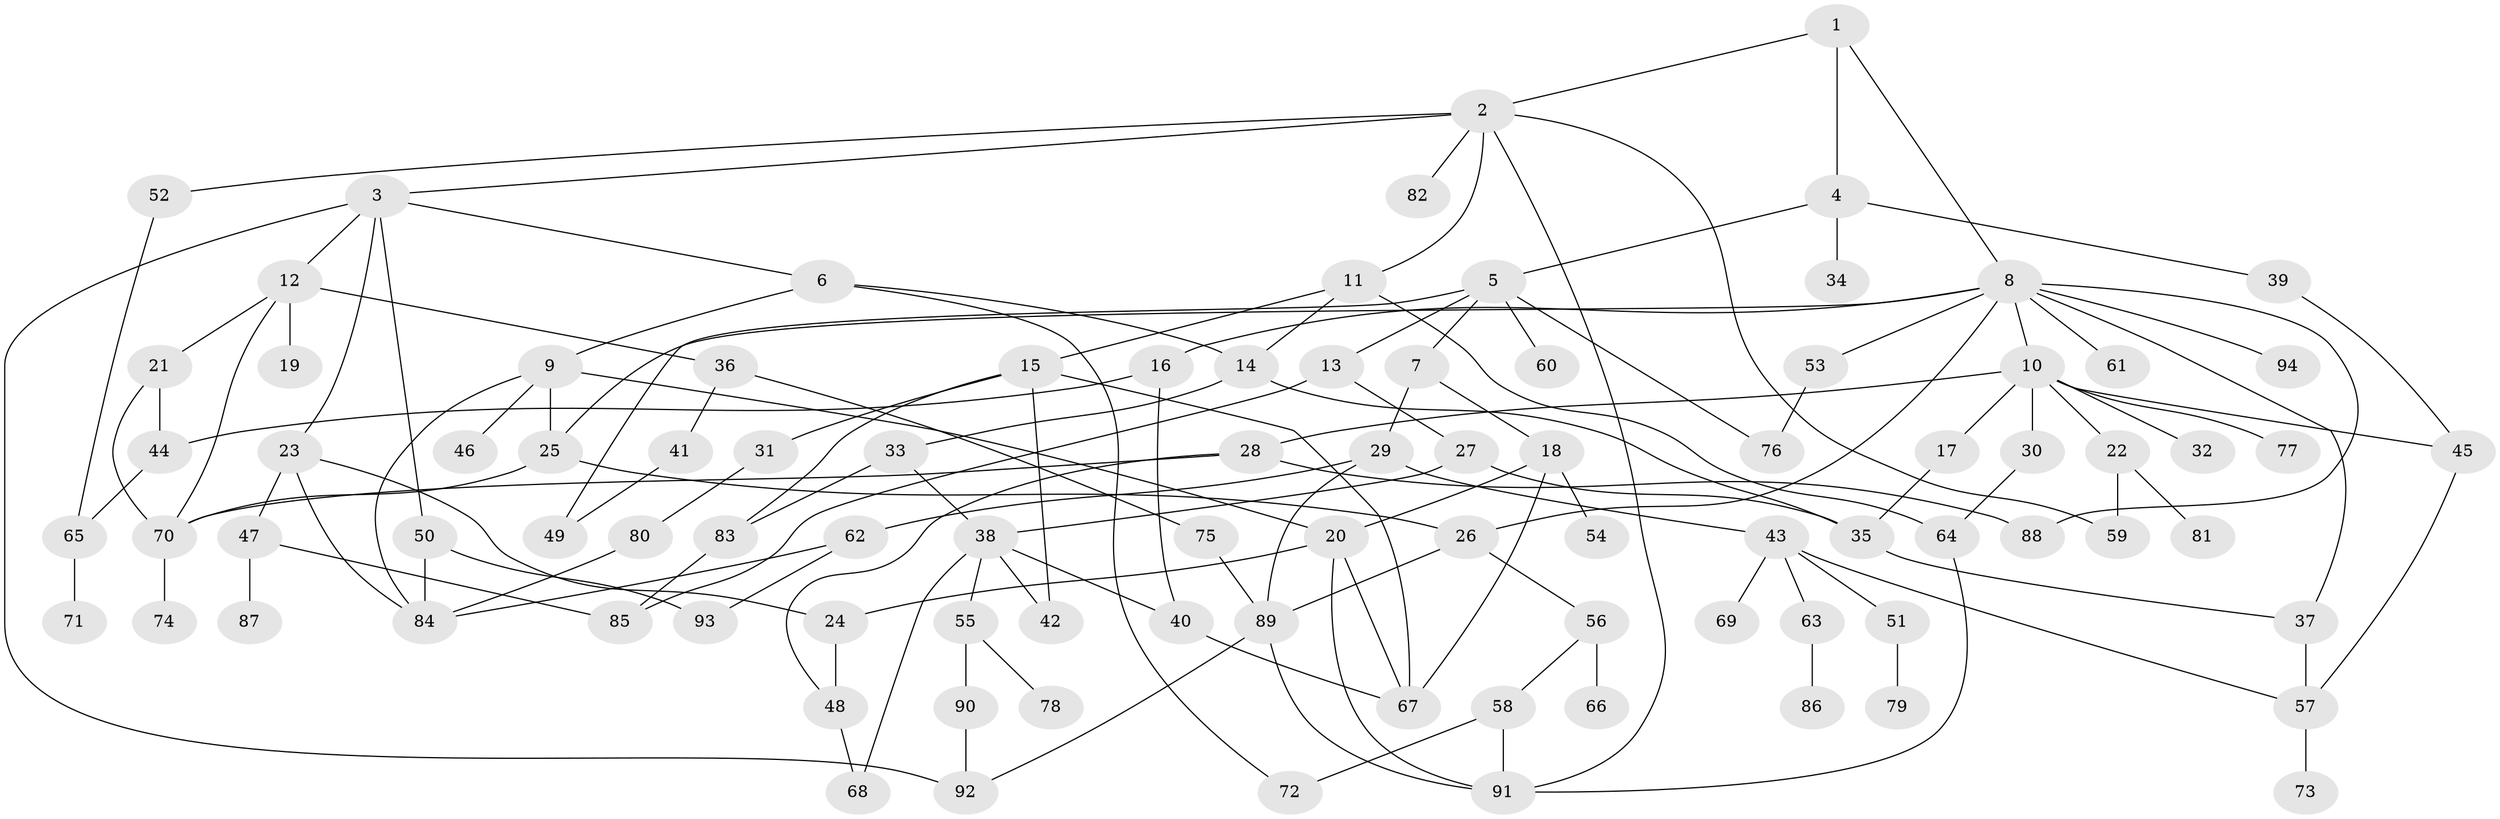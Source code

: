 // Generated by graph-tools (version 1.1) at 2025/49/03/09/25 03:49:22]
// undirected, 94 vertices, 139 edges
graph export_dot {
graph [start="1"]
  node [color=gray90,style=filled];
  1;
  2;
  3;
  4;
  5;
  6;
  7;
  8;
  9;
  10;
  11;
  12;
  13;
  14;
  15;
  16;
  17;
  18;
  19;
  20;
  21;
  22;
  23;
  24;
  25;
  26;
  27;
  28;
  29;
  30;
  31;
  32;
  33;
  34;
  35;
  36;
  37;
  38;
  39;
  40;
  41;
  42;
  43;
  44;
  45;
  46;
  47;
  48;
  49;
  50;
  51;
  52;
  53;
  54;
  55;
  56;
  57;
  58;
  59;
  60;
  61;
  62;
  63;
  64;
  65;
  66;
  67;
  68;
  69;
  70;
  71;
  72;
  73;
  74;
  75;
  76;
  77;
  78;
  79;
  80;
  81;
  82;
  83;
  84;
  85;
  86;
  87;
  88;
  89;
  90;
  91;
  92;
  93;
  94;
  1 -- 2;
  1 -- 4;
  1 -- 8;
  2 -- 3;
  2 -- 11;
  2 -- 52;
  2 -- 82;
  2 -- 59;
  2 -- 91;
  3 -- 6;
  3 -- 12;
  3 -- 23;
  3 -- 50;
  3 -- 92;
  4 -- 5;
  4 -- 34;
  4 -- 39;
  5 -- 7;
  5 -- 13;
  5 -- 60;
  5 -- 49;
  5 -- 76;
  6 -- 9;
  6 -- 14;
  6 -- 72;
  7 -- 18;
  7 -- 29;
  8 -- 10;
  8 -- 16;
  8 -- 25;
  8 -- 26;
  8 -- 37;
  8 -- 53;
  8 -- 61;
  8 -- 88;
  8 -- 94;
  9 -- 20;
  9 -- 46;
  9 -- 25;
  9 -- 84;
  10 -- 17;
  10 -- 22;
  10 -- 28;
  10 -- 30;
  10 -- 32;
  10 -- 45;
  10 -- 77;
  11 -- 15;
  11 -- 64;
  11 -- 14;
  12 -- 19;
  12 -- 21;
  12 -- 36;
  12 -- 70;
  13 -- 27;
  13 -- 85;
  14 -- 33;
  14 -- 35;
  15 -- 31;
  15 -- 42;
  15 -- 83;
  15 -- 67;
  16 -- 44;
  16 -- 40;
  17 -- 35;
  18 -- 54;
  18 -- 67;
  18 -- 20;
  20 -- 24;
  20 -- 91;
  20 -- 67;
  21 -- 70;
  21 -- 44;
  22 -- 59;
  22 -- 81;
  23 -- 47;
  23 -- 24;
  23 -- 84;
  24 -- 48;
  25 -- 70;
  25 -- 26;
  26 -- 56;
  26 -- 89;
  27 -- 38;
  27 -- 35;
  28 -- 48;
  28 -- 70;
  28 -- 88;
  29 -- 43;
  29 -- 62;
  29 -- 89;
  30 -- 64;
  31 -- 80;
  33 -- 83;
  33 -- 38;
  35 -- 37;
  36 -- 41;
  36 -- 75;
  37 -- 57;
  38 -- 40;
  38 -- 55;
  38 -- 68;
  38 -- 42;
  39 -- 45;
  40 -- 67;
  41 -- 49;
  43 -- 51;
  43 -- 63;
  43 -- 69;
  43 -- 57;
  44 -- 65;
  45 -- 57;
  47 -- 87;
  47 -- 85;
  48 -- 68;
  50 -- 84;
  50 -- 93;
  51 -- 79;
  52 -- 65;
  53 -- 76;
  55 -- 78;
  55 -- 90;
  56 -- 58;
  56 -- 66;
  57 -- 73;
  58 -- 72;
  58 -- 91;
  62 -- 84;
  62 -- 93;
  63 -- 86;
  64 -- 91;
  65 -- 71;
  70 -- 74;
  75 -- 89;
  80 -- 84;
  83 -- 85;
  89 -- 92;
  89 -- 91;
  90 -- 92;
}
